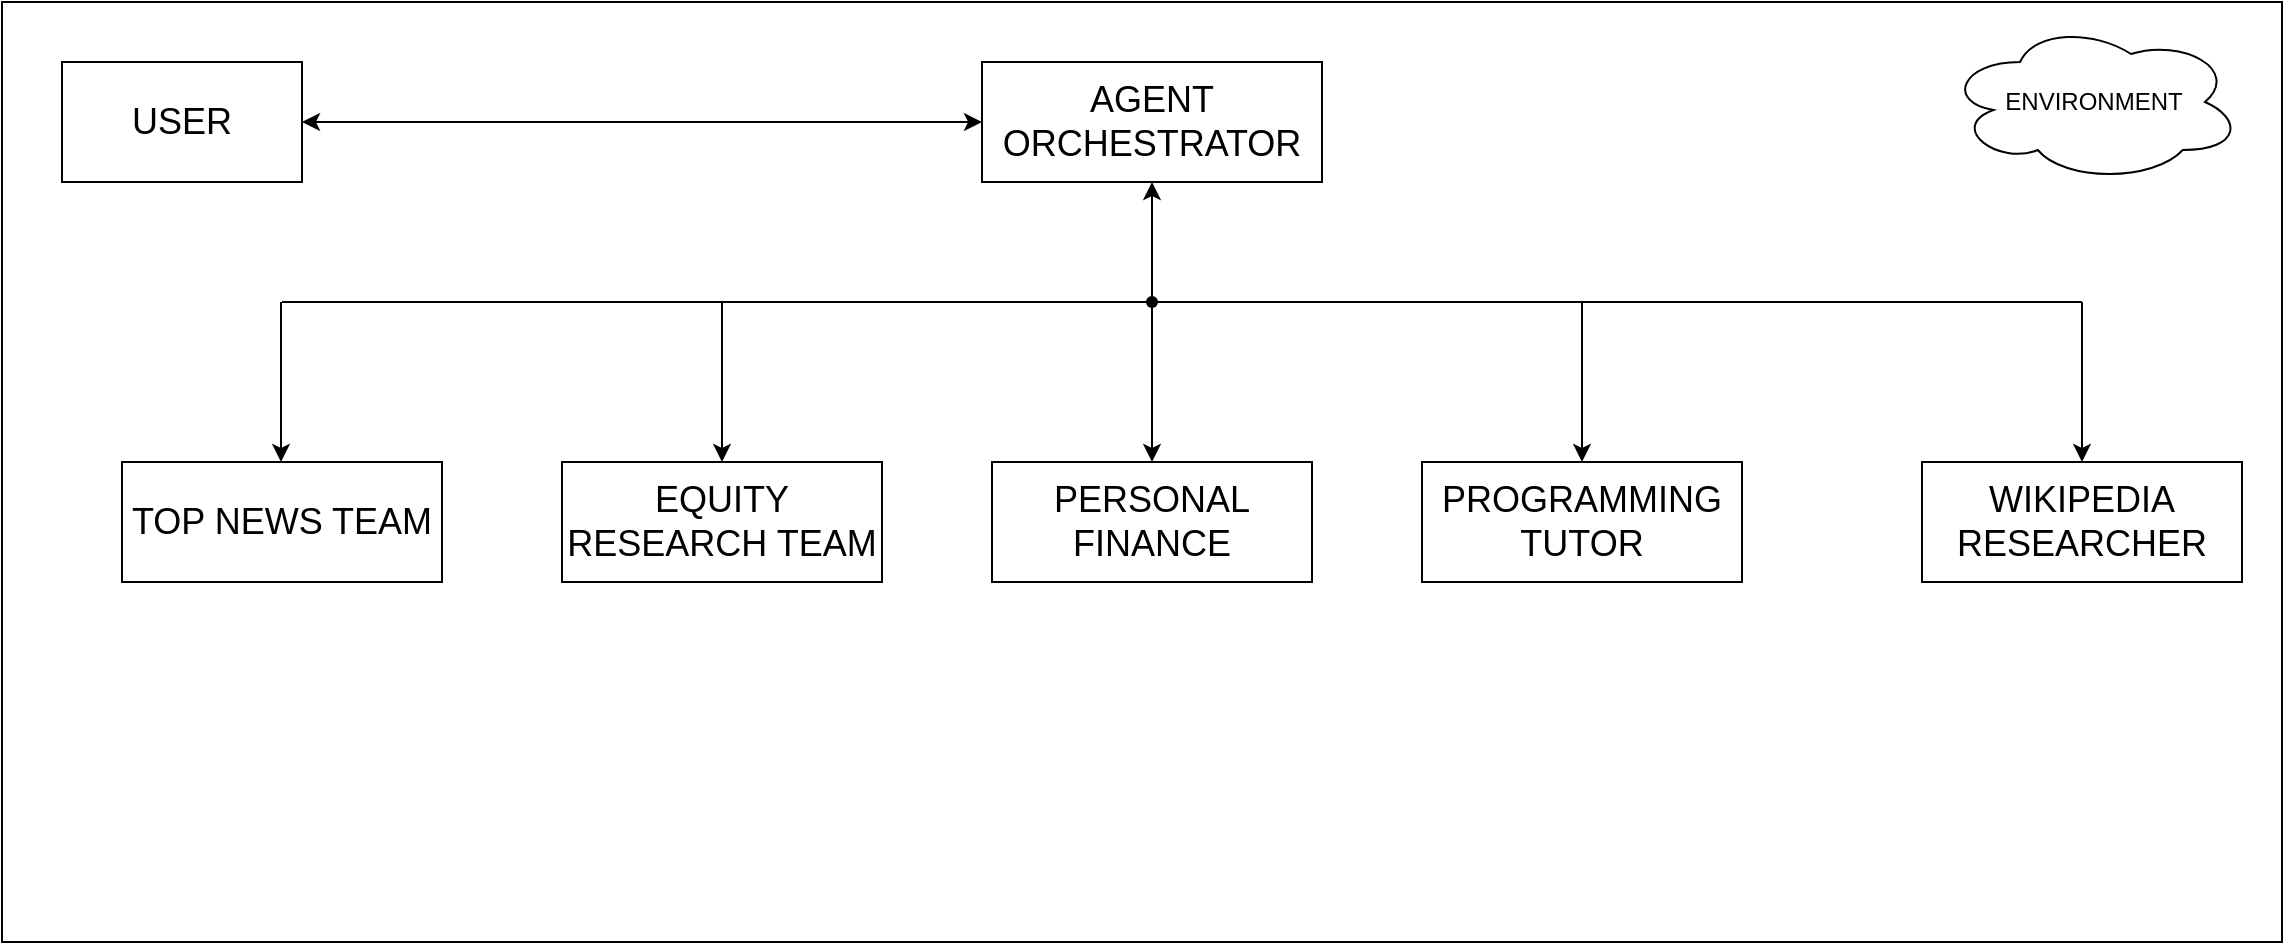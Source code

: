 <mxfile version="25.0.3">
  <diagram name="Page-1" id="Pg3Aq4iM_f8W9bcOP7NJ">
    <mxGraphModel dx="1079" dy="770" grid="1" gridSize="10" guides="1" tooltips="1" connect="1" arrows="1" fold="1" page="1" pageScale="1" pageWidth="1169" pageHeight="827" math="0" shadow="0">
      <root>
        <mxCell id="0" />
        <mxCell id="1" parent="0" />
        <mxCell id="1zctyJzVivUr_2Penubg-48" value="" style="rounded=0;whiteSpace=wrap;html=1;fillColor=none;" vertex="1" parent="1">
          <mxGeometry x="8" y="20" width="1140" height="470" as="geometry" />
        </mxCell>
        <mxCell id="1zctyJzVivUr_2Penubg-22" value="&lt;font style=&quot;font-size: 18px;&quot;&gt;USER&lt;/font&gt;" style="rounded=0;whiteSpace=wrap;html=1;" vertex="1" parent="1">
          <mxGeometry x="38" y="50" width="120" height="60" as="geometry" />
        </mxCell>
        <mxCell id="1zctyJzVivUr_2Penubg-46" value="" style="edgeStyle=orthogonalEdgeStyle;rounded=0;orthogonalLoop=1;jettySize=auto;html=1;entryX=0.5;entryY=1;entryDx=0;entryDy=0;" edge="1" parent="1" source="1zctyJzVivUr_2Penubg-45" target="1zctyJzVivUr_2Penubg-23">
          <mxGeometry relative="1" as="geometry">
            <mxPoint x="620" y="190" as="sourcePoint" />
          </mxGeometry>
        </mxCell>
        <mxCell id="1zctyJzVivUr_2Penubg-23" value="&lt;font style=&quot;font-size: 18px;&quot;&gt;AGENT ORCHESTRATOR&lt;/font&gt;" style="rounded=0;whiteSpace=wrap;html=1;" vertex="1" parent="1">
          <mxGeometry x="498" y="50" width="170" height="60" as="geometry" />
        </mxCell>
        <mxCell id="1zctyJzVivUr_2Penubg-33" value="" style="endArrow=none;html=1;rounded=0;" edge="1" parent="1">
          <mxGeometry width="50" height="50" relative="1" as="geometry">
            <mxPoint x="148" y="170" as="sourcePoint" />
            <mxPoint x="1048" y="170" as="targetPoint" />
          </mxGeometry>
        </mxCell>
        <mxCell id="1zctyJzVivUr_2Penubg-40" value="" style="group" vertex="1" connectable="0" parent="1">
          <mxGeometry x="718" y="170" width="160" height="140" as="geometry" />
        </mxCell>
        <mxCell id="1zctyJzVivUr_2Penubg-34" value="&lt;span style=&quot;font-size: 18px;&quot;&gt;PROGRAMMING TUTOR&lt;/span&gt;" style="rounded=0;whiteSpace=wrap;html=1;" vertex="1" parent="1zctyJzVivUr_2Penubg-40">
          <mxGeometry y="80" width="160" height="60" as="geometry" />
        </mxCell>
        <mxCell id="1zctyJzVivUr_2Penubg-35" value="" style="endArrow=classic;html=1;rounded=0;entryX=0.5;entryY=0;entryDx=0;entryDy=0;" edge="1" parent="1zctyJzVivUr_2Penubg-40" target="1zctyJzVivUr_2Penubg-34">
          <mxGeometry width="50" height="50" relative="1" as="geometry">
            <mxPoint x="80" as="sourcePoint" />
            <mxPoint x="150" as="targetPoint" />
          </mxGeometry>
        </mxCell>
        <mxCell id="1zctyJzVivUr_2Penubg-41" value="" style="group" vertex="1" connectable="0" parent="1">
          <mxGeometry x="968" y="170" width="160" height="140" as="geometry" />
        </mxCell>
        <mxCell id="1zctyJzVivUr_2Penubg-37" value="&lt;span style=&quot;font-size: 18px;&quot;&gt;WIKIPEDIA RESEARCHER&lt;/span&gt;" style="rounded=0;whiteSpace=wrap;html=1;" vertex="1" parent="1zctyJzVivUr_2Penubg-41">
          <mxGeometry y="80" width="160" height="60" as="geometry" />
        </mxCell>
        <mxCell id="1zctyJzVivUr_2Penubg-38" value="" style="endArrow=classic;html=1;rounded=0;entryX=0.5;entryY=0;entryDx=0;entryDy=0;" edge="1" parent="1zctyJzVivUr_2Penubg-41" target="1zctyJzVivUr_2Penubg-37">
          <mxGeometry width="50" height="50" relative="1" as="geometry">
            <mxPoint x="80" as="sourcePoint" />
            <mxPoint x="150" as="targetPoint" />
          </mxGeometry>
        </mxCell>
        <mxCell id="1zctyJzVivUr_2Penubg-42" value="" style="group" vertex="1" connectable="0" parent="1">
          <mxGeometry x="503" y="170" width="160" height="140" as="geometry" />
        </mxCell>
        <mxCell id="1zctyJzVivUr_2Penubg-31" value="&lt;span style=&quot;font-size: 18px;&quot;&gt;PERSONAL FINANCE&lt;/span&gt;" style="rounded=0;whiteSpace=wrap;html=1;" vertex="1" parent="1zctyJzVivUr_2Penubg-42">
          <mxGeometry y="80" width="160" height="60" as="geometry" />
        </mxCell>
        <mxCell id="1zctyJzVivUr_2Penubg-32" value="" style="endArrow=classic;html=1;rounded=0;entryX=0.5;entryY=0;entryDx=0;entryDy=0;" edge="1" parent="1zctyJzVivUr_2Penubg-42" target="1zctyJzVivUr_2Penubg-31">
          <mxGeometry width="50" height="50" relative="1" as="geometry">
            <mxPoint x="80" as="sourcePoint" />
            <mxPoint x="150" as="targetPoint" />
          </mxGeometry>
        </mxCell>
        <mxCell id="1zctyJzVivUr_2Penubg-45" value="" style="shape=waypoint;sketch=0;size=6;pointerEvents=1;points=[];fillColor=default;resizable=0;rotatable=0;perimeter=centerPerimeter;snapToPoint=1;rounded=0;" vertex="1" parent="1zctyJzVivUr_2Penubg-42">
          <mxGeometry x="70" y="-10" width="20" height="20" as="geometry" />
        </mxCell>
        <mxCell id="1zctyJzVivUr_2Penubg-43" value="" style="group" vertex="1" connectable="0" parent="1">
          <mxGeometry x="288" y="170" width="160" height="140" as="geometry" />
        </mxCell>
        <mxCell id="1zctyJzVivUr_2Penubg-28" value="&lt;span style=&quot;font-size: 18px;&quot;&gt;EQUITY RESEARCH TEAM&lt;/span&gt;" style="rounded=0;whiteSpace=wrap;html=1;" vertex="1" parent="1zctyJzVivUr_2Penubg-43">
          <mxGeometry y="80" width="160" height="60" as="geometry" />
        </mxCell>
        <mxCell id="1zctyJzVivUr_2Penubg-30" value="" style="endArrow=classic;html=1;rounded=0;entryX=0.5;entryY=0;entryDx=0;entryDy=0;" edge="1" parent="1zctyJzVivUr_2Penubg-43" target="1zctyJzVivUr_2Penubg-28">
          <mxGeometry width="50" height="50" relative="1" as="geometry">
            <mxPoint x="80" as="sourcePoint" />
            <mxPoint x="150" as="targetPoint" />
          </mxGeometry>
        </mxCell>
        <mxCell id="1zctyJzVivUr_2Penubg-44" value="" style="group" vertex="1" connectable="0" parent="1">
          <mxGeometry x="68" y="170" width="160" height="140" as="geometry" />
        </mxCell>
        <mxCell id="1zctyJzVivUr_2Penubg-25" value="&lt;span style=&quot;font-size: 18px;&quot;&gt;TOP NEWS TEAM&lt;/span&gt;" style="rounded=0;whiteSpace=wrap;html=1;" vertex="1" parent="1zctyJzVivUr_2Penubg-44">
          <mxGeometry y="80" width="160" height="60" as="geometry" />
        </mxCell>
        <mxCell id="1zctyJzVivUr_2Penubg-39" value="" style="endArrow=classic;html=1;rounded=0;entryX=0.5;entryY=0;entryDx=0;entryDy=0;" edge="1" parent="1zctyJzVivUr_2Penubg-44">
          <mxGeometry width="50" height="50" relative="1" as="geometry">
            <mxPoint x="79.5" as="sourcePoint" />
            <mxPoint x="79.5" y="80" as="targetPoint" />
          </mxGeometry>
        </mxCell>
        <mxCell id="1zctyJzVivUr_2Penubg-47" value="" style="endArrow=classic;startArrow=classic;html=1;rounded=0;entryX=0;entryY=0.5;entryDx=0;entryDy=0;exitX=1;exitY=0.5;exitDx=0;exitDy=0;" edge="1" parent="1" source="1zctyJzVivUr_2Penubg-22" target="1zctyJzVivUr_2Penubg-23">
          <mxGeometry width="50" height="50" relative="1" as="geometry">
            <mxPoint x="270" y="105" as="sourcePoint" />
            <mxPoint x="320" y="55" as="targetPoint" />
          </mxGeometry>
        </mxCell>
        <mxCell id="1zctyJzVivUr_2Penubg-52" value="ENVIRONMENT" style="ellipse;shape=cloud;whiteSpace=wrap;html=1;" vertex="1" parent="1">
          <mxGeometry x="980" y="30" width="148" height="80" as="geometry" />
        </mxCell>
      </root>
    </mxGraphModel>
  </diagram>
</mxfile>
